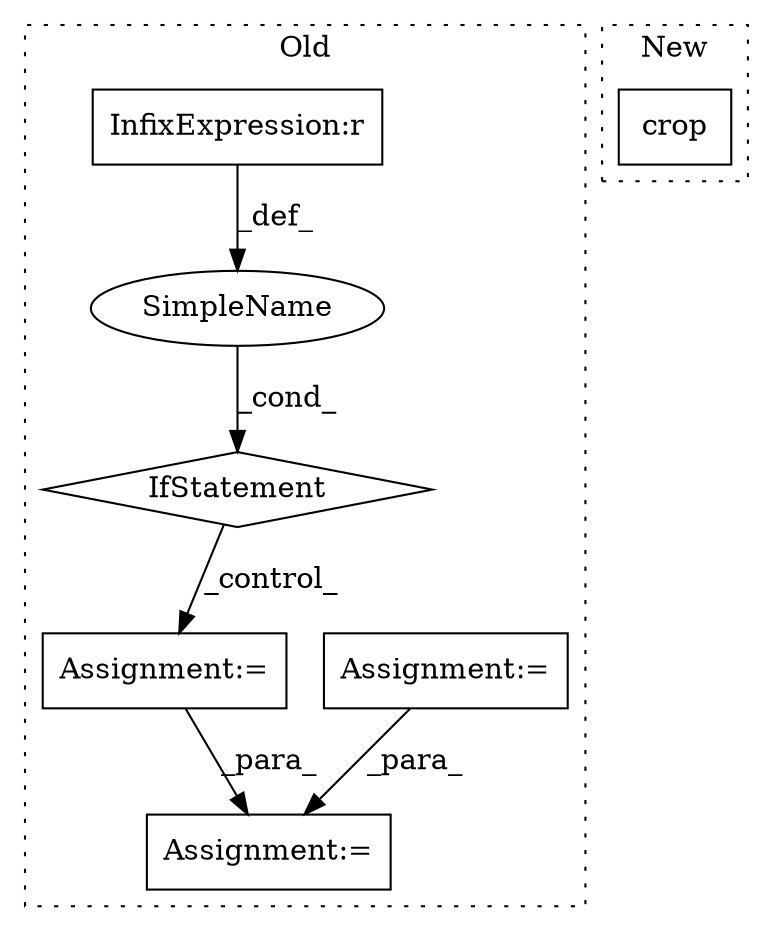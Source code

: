 digraph G {
subgraph cluster0 {
1 [label="IfStatement" a="25" s="1412,1431" l="4,2" shape="diamond"];
3 [label="Assignment:=" a="7" s="1500" l="1" shape="box"];
4 [label="SimpleName" a="42" s="" l="" shape="ellipse"];
5 [label="Assignment:=" a="7" s="1886" l="1" shape="box"];
6 [label="Assignment:=" a="7" s="1225" l="2" shape="box"];
7 [label="InfixExpression:r" a="27" s="1423" l="4" shape="box"];
label = "Old";
style="dotted";
}
subgraph cluster1 {
2 [label="crop" a="32" s="1529,1551" l="5,1" shape="box"];
label = "New";
style="dotted";
}
1 -> 3 [label="_control_"];
3 -> 5 [label="_para_"];
4 -> 1 [label="_cond_"];
6 -> 5 [label="_para_"];
7 -> 4 [label="_def_"];
}